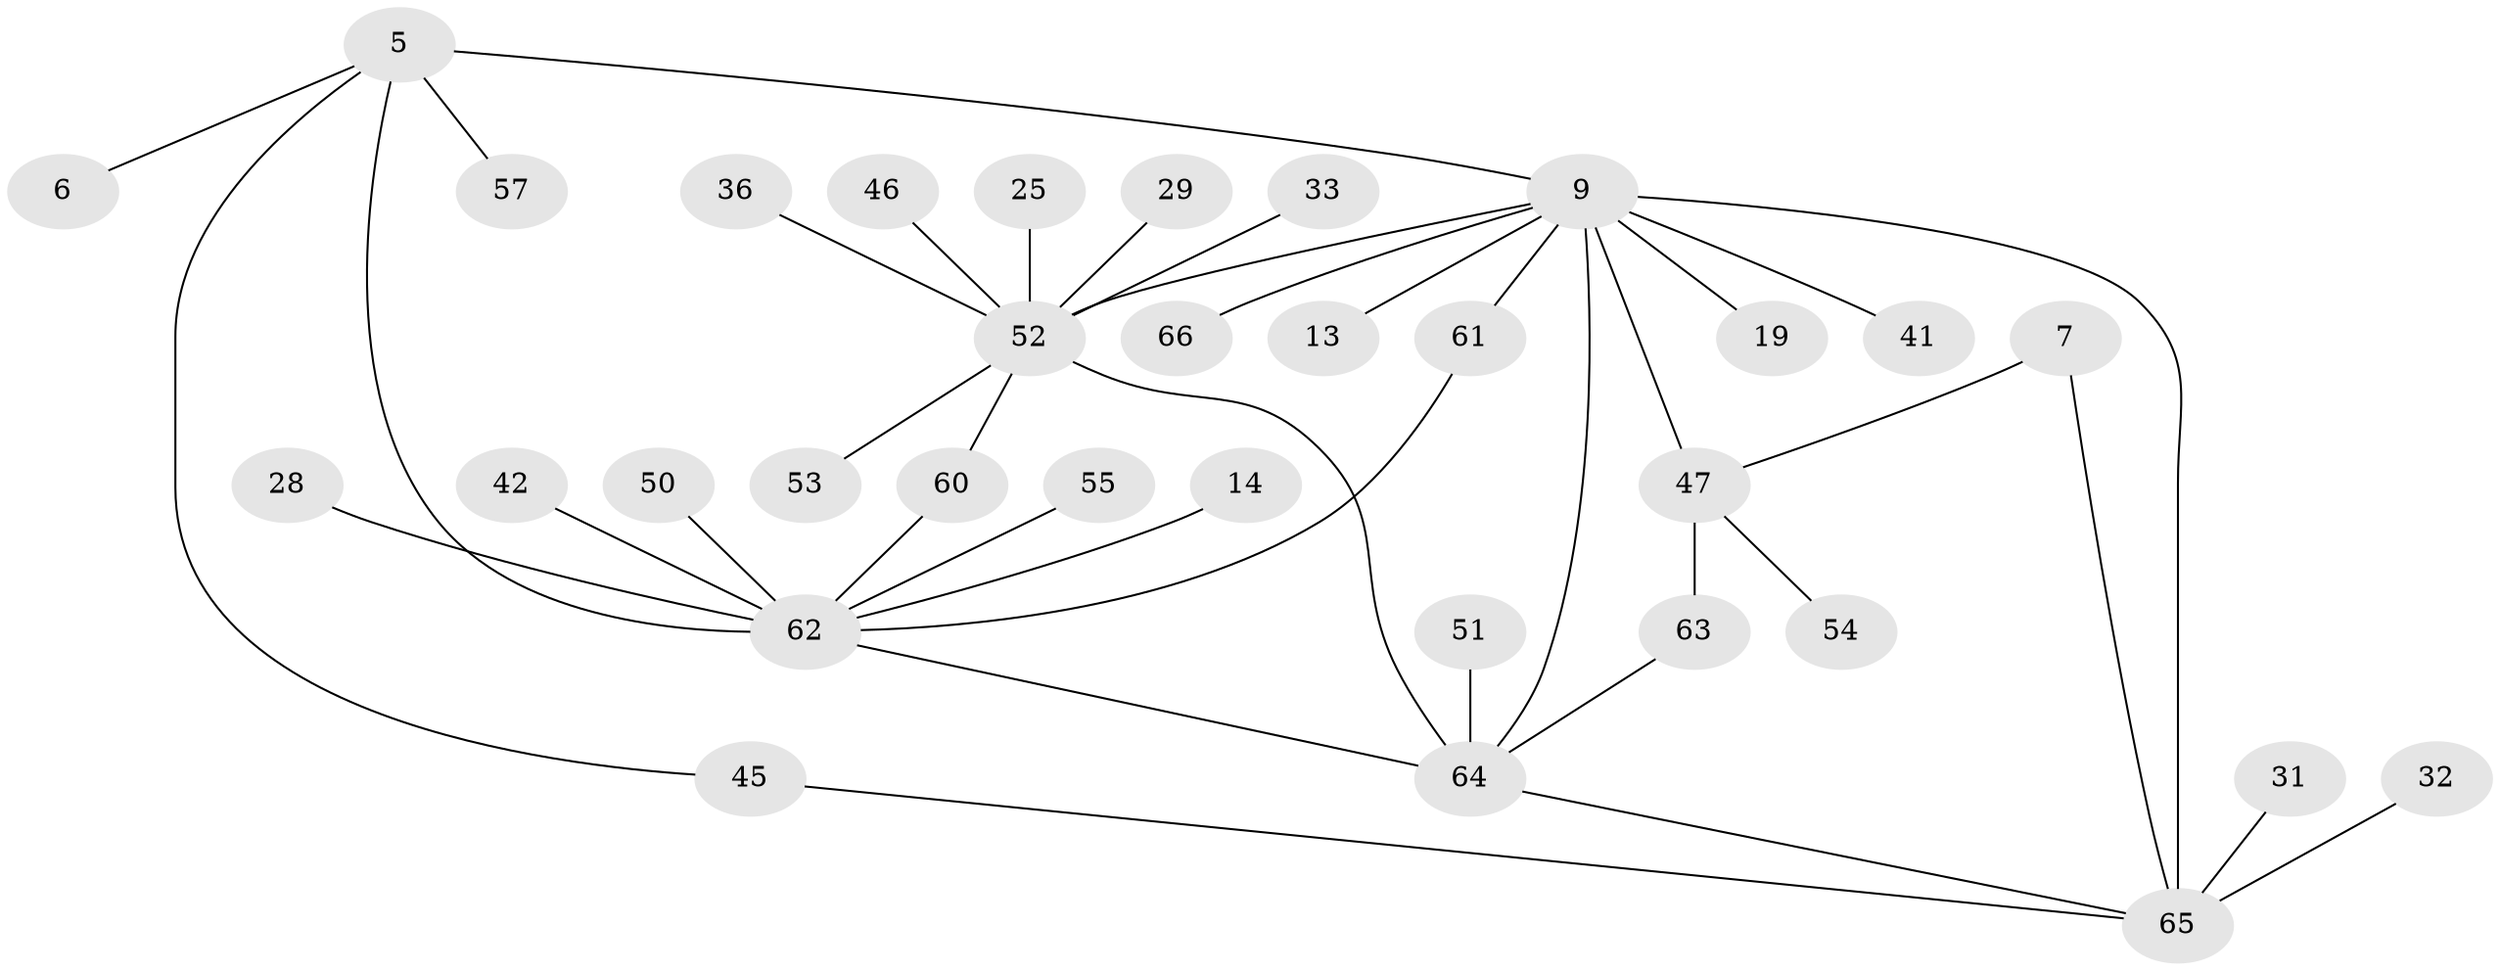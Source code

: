 // original degree distribution, {3: 0.18181818181818182, 17: 0.015151515151515152, 11: 0.045454545454545456, 9: 0.015151515151515152, 1: 0.45454545454545453, 7: 0.030303030303030304, 5: 0.015151515151515152, 4: 0.030303030303030304, 2: 0.21212121212121213}
// Generated by graph-tools (version 1.1) at 2025/51/03/04/25 21:51:40]
// undirected, 33 vertices, 40 edges
graph export_dot {
graph [start="1"]
  node [color=gray90,style=filled];
  5;
  6;
  7;
  9 [super="+2"];
  13;
  14;
  19 [super="+17"];
  25;
  28;
  29;
  31;
  32 [super="+16+30"];
  33;
  36;
  41;
  42;
  45 [super="+43"];
  46;
  47 [super="+40"];
  50;
  51;
  52 [super="+12+20"];
  53;
  54;
  55;
  57;
  60;
  61 [super="+27+38"];
  62 [super="+58+35+44+22"];
  63 [super="+59"];
  64 [super="+4+18+23+48+49"];
  65 [super="+10"];
  66;
  5 -- 6;
  5 -- 9 [weight=2];
  5 -- 57;
  5 -- 62 [weight=3];
  5 -- 45;
  7 -- 65 [weight=2];
  7 -- 47;
  9 -- 65 [weight=4];
  9 -- 66;
  9 -- 41;
  9 -- 13;
  9 -- 47 [weight=2];
  9 -- 52 [weight=2];
  9 -- 61;
  9 -- 64 [weight=2];
  9 -- 19;
  14 -- 62;
  25 -- 52;
  28 -- 62;
  29 -- 52;
  31 -- 65;
  32 -- 65;
  33 -- 52;
  36 -- 52;
  42 -- 62;
  45 -- 65;
  46 -- 52;
  47 -- 54;
  47 -- 63;
  50 -- 62;
  51 -- 64;
  52 -- 53;
  52 -- 60;
  52 -- 64 [weight=2];
  55 -- 62;
  60 -- 62;
  61 -- 62;
  62 -- 64 [weight=2];
  63 -- 64;
  64 -- 65;
}

